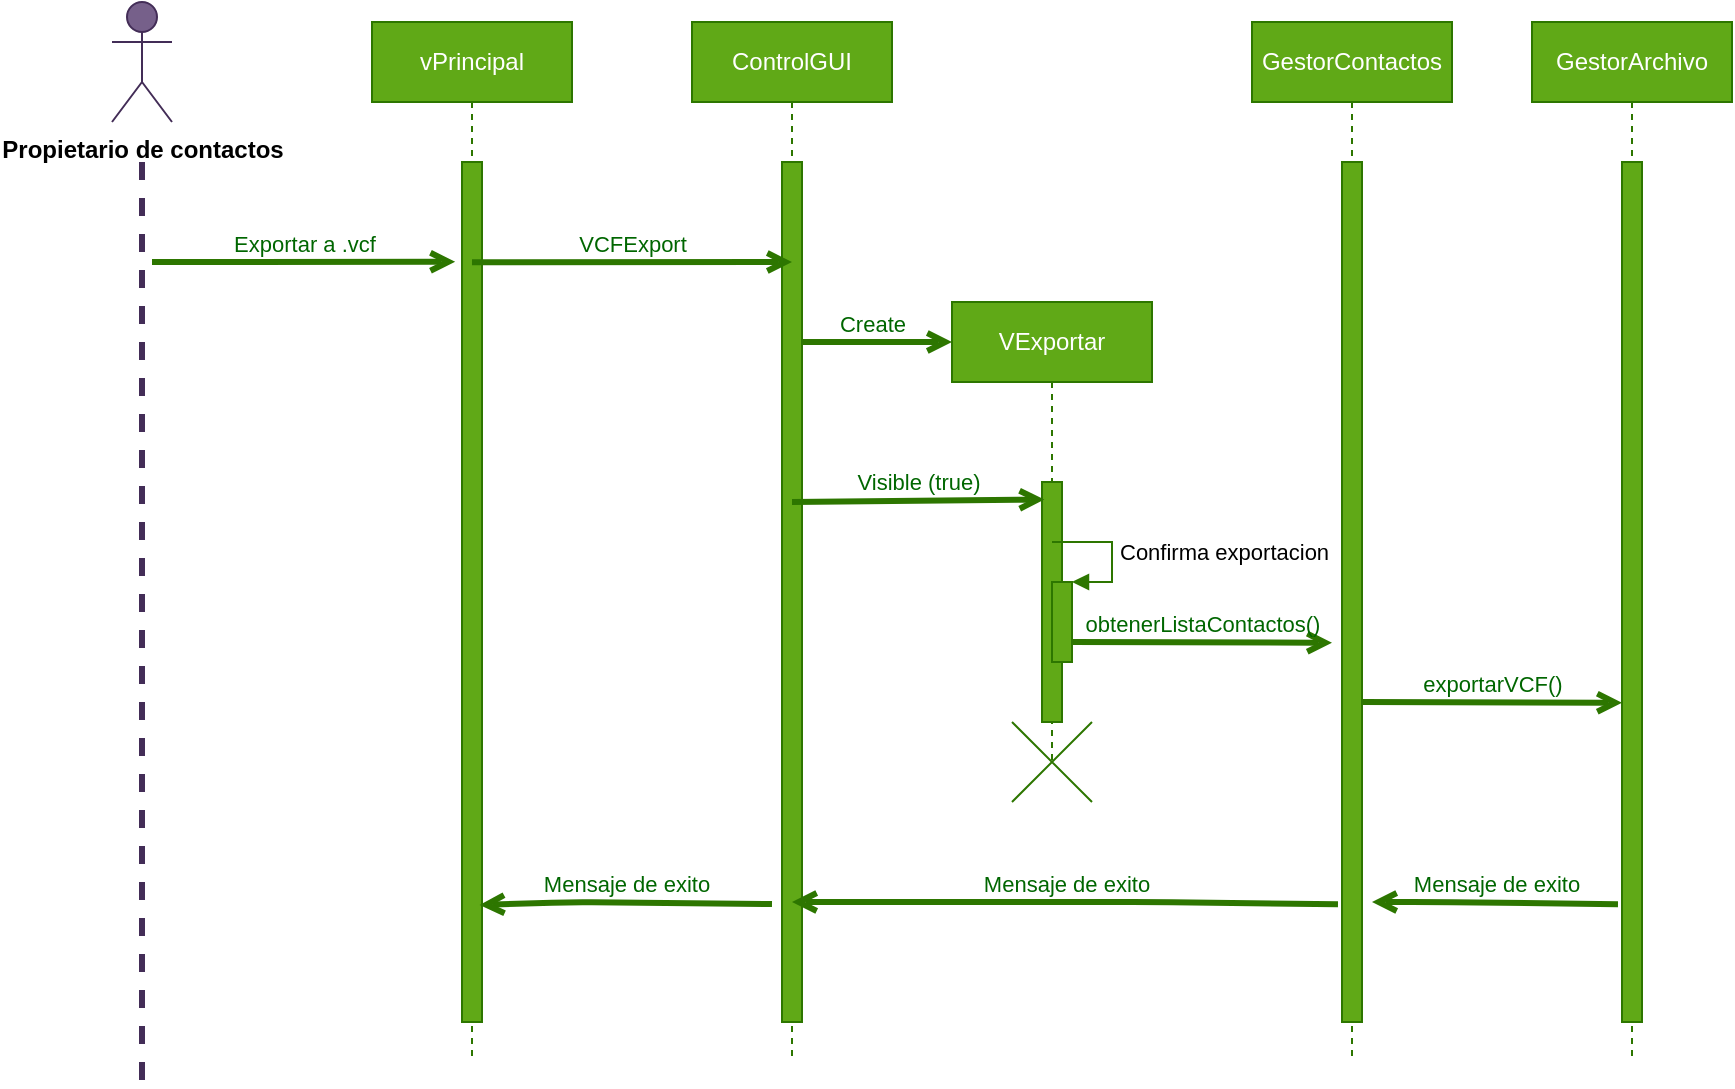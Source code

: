 <mxfile>
    <diagram id="KG_4E_8m_VWZXj22XvBI" name="Página-1">
        <mxGraphModel dx="1165" dy="676" grid="1" gridSize="10" guides="1" tooltips="1" connect="1" arrows="1" fold="1" page="1" pageScale="1" pageWidth="1600" pageHeight="1200" background="#ffffff" math="0" shadow="0">
            <root>
                <mxCell id="0"/>
                <mxCell id="1" parent="0"/>
                <mxCell id="10" value="&lt;b&gt;&lt;font color=&quot;#000000&quot;&gt;Propietario de contactos&lt;/font&gt;&lt;/b&gt;" style="shape=umlActor;verticalLabelPosition=bottom;verticalAlign=top;html=1;fillColor=#76608a;strokeColor=#432D57;fontColor=#ffffff;" parent="1" vertex="1">
                    <mxGeometry x="110" y="110" width="30" height="60" as="geometry"/>
                </mxCell>
                <mxCell id="11" value="" style="endArrow=none;startArrow=none;endFill=0;startFill=0;endSize=8;html=1;verticalAlign=bottom;labelBackgroundColor=none;strokeWidth=3;fillColor=#76608a;strokeColor=#432D57;dashed=1;" parent="1" edge="1">
                    <mxGeometry width="160" relative="1" as="geometry">
                        <mxPoint x="125" y="190" as="sourcePoint"/>
                        <mxPoint x="125" y="650" as="targetPoint"/>
                    </mxGeometry>
                </mxCell>
                <mxCell id="12" value="VExportar" style="shape=umlLifeline;perimeter=lifelinePerimeter;whiteSpace=wrap;html=1;container=1;collapsible=0;recursiveResize=0;outlineConnect=0;fillColor=#60a917;strokeColor=#2D7600;fontColor=#ffffff;" parent="1" vertex="1">
                    <mxGeometry x="530" y="260" width="100" height="230" as="geometry"/>
                </mxCell>
                <mxCell id="13" value="" style="html=1;points=[];perimeter=orthogonalPerimeter;fillColor=#60a917;strokeColor=#2D7600;fontColor=#ffffff;" parent="12" vertex="1">
                    <mxGeometry x="45" y="90" width="10" height="120" as="geometry"/>
                </mxCell>
                <mxCell id="14" value="ControlGUI" style="shape=umlLifeline;perimeter=lifelinePerimeter;whiteSpace=wrap;html=1;container=1;collapsible=0;recursiveResize=0;outlineConnect=0;strokeColor=#2D7600;fillColor=#60a917;fontColor=#ffffff;" parent="1" vertex="1">
                    <mxGeometry x="400" y="120" width="100" height="520" as="geometry"/>
                </mxCell>
                <mxCell id="15" value="Create" style="html=1;verticalAlign=bottom;labelBackgroundColor=none;endArrow=open;endFill=0;fontColor=#006600;strokeWidth=3;fillColor=#60a917;strokeColor=#2D7600;" parent="14" edge="1">
                    <mxGeometry width="160" relative="1" as="geometry">
                        <mxPoint x="50" y="160" as="sourcePoint"/>
                        <mxPoint x="130" y="160" as="targetPoint"/>
                    </mxGeometry>
                </mxCell>
                <mxCell id="16" value="" style="html=1;points=[];perimeter=orthogonalPerimeter;fillColor=#60a917;strokeColor=#2D7600;fontColor=#ffffff;" parent="14" vertex="1">
                    <mxGeometry x="45" y="70" width="10" height="430" as="geometry"/>
                </mxCell>
                <mxCell id="17" value="Visible (true)" style="html=1;verticalAlign=bottom;labelBackgroundColor=none;endArrow=open;endFill=0;fontColor=#006600;strokeWidth=3;fillColor=#60a917;strokeColor=#2D7600;entryX=0.118;entryY=0.073;entryDx=0;entryDy=0;entryPerimeter=0;" parent="1" target="13" edge="1">
                    <mxGeometry width="160" relative="1" as="geometry">
                        <mxPoint x="450" y="360" as="sourcePoint"/>
                        <mxPoint x="570" y="360" as="targetPoint"/>
                    </mxGeometry>
                </mxCell>
                <mxCell id="18" value="vPrincipal" style="shape=umlLifeline;perimeter=lifelinePerimeter;whiteSpace=wrap;html=1;container=1;collapsible=0;recursiveResize=0;outlineConnect=0;strokeColor=#2D7600;fillColor=#60a917;fontColor=#ffffff;" parent="1" vertex="1">
                    <mxGeometry x="240" y="120" width="100" height="520" as="geometry"/>
                </mxCell>
                <mxCell id="19" value="" style="html=1;points=[];perimeter=orthogonalPerimeter;fillColor=#60a917;strokeColor=#2D7600;fontColor=#ffffff;" parent="18" vertex="1">
                    <mxGeometry x="45" y="70" width="10" height="430" as="geometry"/>
                </mxCell>
                <mxCell id="20" value="Exportar a .vcf" style="html=1;verticalAlign=bottom;labelBackgroundColor=none;endArrow=open;endFill=0;fontColor=#006600;strokeWidth=3;fillColor=#60a917;strokeColor=#2D7600;entryX=-0.341;entryY=0.116;entryDx=0;entryDy=0;entryPerimeter=0;" parent="1" target="19" edge="1">
                    <mxGeometry width="160" relative="1" as="geometry">
                        <mxPoint x="130" y="240" as="sourcePoint"/>
                        <mxPoint x="280" y="240" as="targetPoint"/>
                    </mxGeometry>
                </mxCell>
                <mxCell id="21" value="VCFExport" style="html=1;verticalAlign=bottom;labelBackgroundColor=none;endArrow=open;endFill=0;fontColor=#006600;strokeWidth=3;fillColor=#60a917;strokeColor=#2D7600;" parent="1" edge="1">
                    <mxGeometry width="160" relative="1" as="geometry">
                        <mxPoint x="290" y="240.12" as="sourcePoint"/>
                        <mxPoint x="450" y="240" as="targetPoint"/>
                    </mxGeometry>
                </mxCell>
                <mxCell id="22" value="" style="html=1;points=[];perimeter=orthogonalPerimeter;fillColor=#60a917;strokeColor=#2D7600;shadow=0;fontColor=#ffffff;labelBackgroundColor=#ffffff;" parent="1" vertex="1">
                    <mxGeometry x="580" y="400" width="10" height="40" as="geometry"/>
                </mxCell>
                <mxCell id="23" value="Confirma exportacion" style="edgeStyle=orthogonalEdgeStyle;html=1;align=left;spacingLeft=2;endArrow=block;rounded=0;entryX=1;entryY=0;fillColor=#60a917;strokeColor=#2D7600;shadow=0;fontColor=#000000;labelBackgroundColor=#ffffff;" parent="1" target="22" edge="1">
                    <mxGeometry relative="1" as="geometry">
                        <mxPoint x="580" y="380" as="sourcePoint"/>
                        <Array as="points">
                            <mxPoint x="610" y="380"/>
                        </Array>
                    </mxGeometry>
                </mxCell>
                <mxCell id="24" value="" style="shape=umlDestroy;dashed=0;fillColor=#60a917;strokeColor=#2D7600;fontColor=#ffffff;" parent="1" vertex="1">
                    <mxGeometry x="560" y="470" width="40" height="40" as="geometry"/>
                </mxCell>
                <mxCell id="25" value="GestorContactos" style="shape=umlLifeline;perimeter=lifelinePerimeter;whiteSpace=wrap;html=1;container=1;collapsible=0;recursiveResize=0;outlineConnect=0;shadow=0;labelBackgroundColor=none;fontColor=#ffffff;fillColor=#60a917;strokeColor=#2D7600;" parent="1" vertex="1">
                    <mxGeometry x="680" y="120" width="100" height="520" as="geometry"/>
                </mxCell>
                <mxCell id="26" value="" style="html=1;points=[];perimeter=orthogonalPerimeter;shadow=0;labelBackgroundColor=none;fontColor=#ffffff;fillColor=#60a917;strokeColor=#2D7600;" parent="25" vertex="1">
                    <mxGeometry x="45" y="70" width="10" height="430" as="geometry"/>
                </mxCell>
                <mxCell id="27" value="exportarVCF()" style="html=1;verticalAlign=bottom;labelBackgroundColor=none;endArrow=open;endFill=0;fontColor=#006600;strokeWidth=3;fillColor=#60a917;strokeColor=#2D7600;" parent="1" edge="1">
                    <mxGeometry width="160" relative="1" as="geometry">
                        <mxPoint x="735" y="460" as="sourcePoint"/>
                        <mxPoint x="865" y="460.38" as="targetPoint"/>
                    </mxGeometry>
                </mxCell>
                <mxCell id="28" value="GestorArchivo" style="shape=umlLifeline;perimeter=lifelinePerimeter;whiteSpace=wrap;html=1;container=1;collapsible=0;recursiveResize=0;outlineConnect=0;shadow=0;labelBackgroundColor=none;fontColor=#ffffff;fillColor=#60a917;strokeColor=#2D7600;" parent="1" vertex="1">
                    <mxGeometry x="820" y="120" width="100" height="520" as="geometry"/>
                </mxCell>
                <mxCell id="29" value="" style="html=1;points=[];perimeter=orthogonalPerimeter;shadow=0;labelBackgroundColor=none;fontColor=#ffffff;fillColor=#60a917;strokeColor=#2D7600;" parent="28" vertex="1">
                    <mxGeometry x="45" y="70" width="10" height="430" as="geometry"/>
                </mxCell>
                <mxCell id="30" value="obtenerListaContactos()" style="html=1;verticalAlign=bottom;labelBackgroundColor=none;endArrow=open;endFill=0;fontColor=#006600;strokeWidth=3;fillColor=#60a917;strokeColor=#2D7600;" parent="1" edge="1">
                    <mxGeometry width="160" relative="1" as="geometry">
                        <mxPoint x="590" y="430" as="sourcePoint"/>
                        <mxPoint x="720" y="430.38" as="targetPoint"/>
                    </mxGeometry>
                </mxCell>
                <mxCell id="35" value="Mensaje de exito" style="html=1;verticalAlign=bottom;labelBackgroundColor=none;endArrow=open;endFill=0;fontColor=#006600;strokeWidth=3;fillColor=#60a917;strokeColor=#2D7600;exitX=-0.2;exitY=0.863;exitDx=0;exitDy=0;exitPerimeter=0;" parent="1" source="29" edge="1">
                    <mxGeometry width="160" relative="1" as="geometry">
                        <mxPoint x="860" y="560" as="sourcePoint"/>
                        <mxPoint x="740" y="560" as="targetPoint"/>
                        <Array as="points">
                            <mxPoint x="770" y="560"/>
                        </Array>
                    </mxGeometry>
                </mxCell>
                <mxCell id="36" value="Mensaje de exito" style="html=1;verticalAlign=bottom;labelBackgroundColor=none;endArrow=open;endFill=0;fontColor=#006600;strokeWidth=3;fillColor=#60a917;strokeColor=#2D7600;exitX=-0.2;exitY=0.863;exitDx=0;exitDy=0;exitPerimeter=0;" parent="1" edge="1">
                    <mxGeometry width="160" relative="1" as="geometry">
                        <mxPoint x="723" y="561.09" as="sourcePoint"/>
                        <mxPoint x="450" y="560" as="targetPoint"/>
                        <Array as="points">
                            <mxPoint x="630" y="560"/>
                        </Array>
                    </mxGeometry>
                </mxCell>
                <mxCell id="37" value="Mensaje de exito" style="html=1;verticalAlign=bottom;labelBackgroundColor=none;endArrow=open;endFill=0;fontColor=#006600;strokeWidth=3;fillColor=#60a917;strokeColor=#2D7600;entryX=0.538;entryY=0.849;entryDx=0;entryDy=0;entryPerimeter=0;" edge="1" parent="1" target="18">
                    <mxGeometry width="160" relative="1" as="geometry">
                        <mxPoint x="440" y="561" as="sourcePoint"/>
                        <mxPoint x="310" y="560" as="targetPoint"/>
                        <Array as="points">
                            <mxPoint x="340" y="560"/>
                        </Array>
                    </mxGeometry>
                </mxCell>
            </root>
        </mxGraphModel>
    </diagram>
</mxfile>